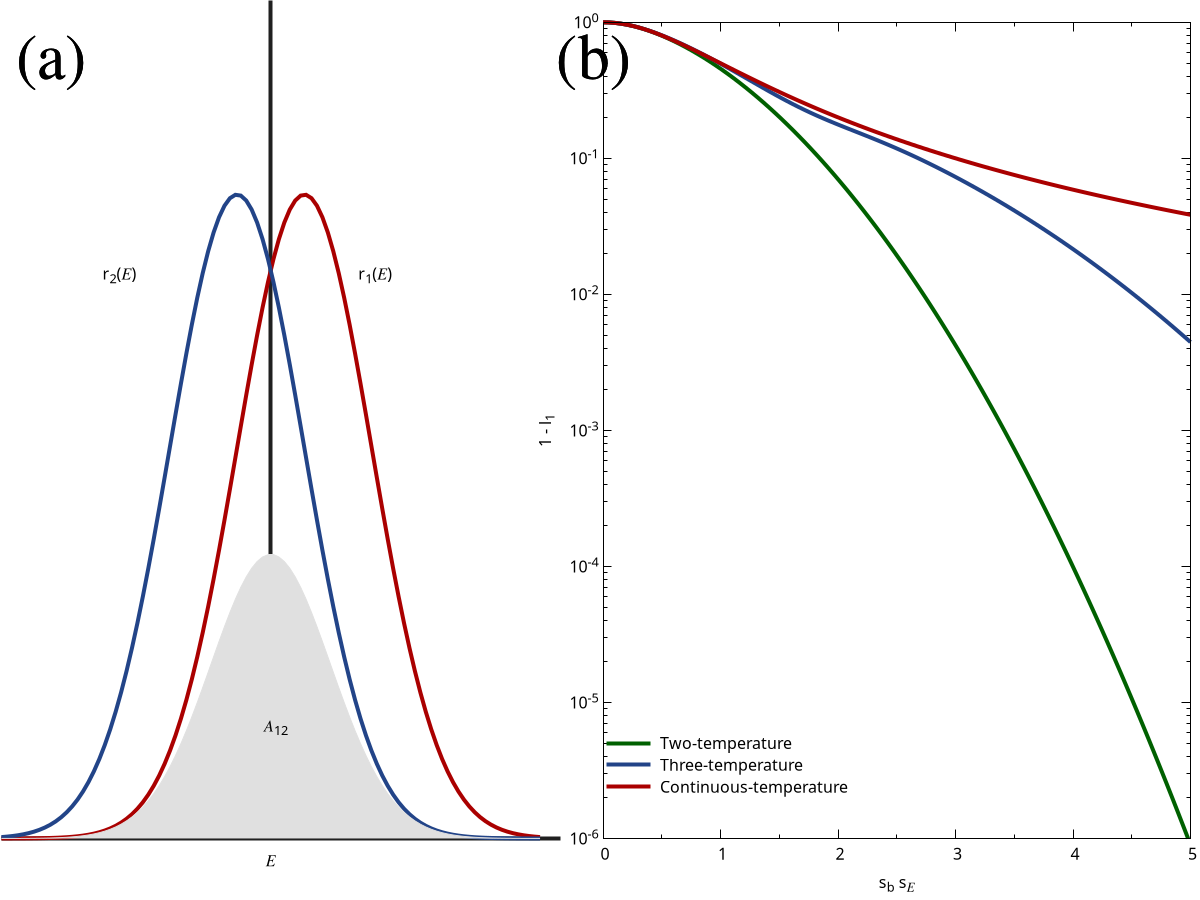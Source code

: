 #!/usr/bin/env gnuplot



set encoding cp1250 # make the minus sign longer
set terminal push
set terminal postscript eps enhanced size 10, 4.0 font "Times, 40"
set output "gausconv.eps"
set multiplot


wl = 0.45
wr = 1 - wl


n = 64*64



ldx = 0.013
ldy = 0.06
set label 10 "(a)" at screen ldx,    1 - ldy font "Times, 48"
set label 11 "(b)" at screen wl+ldx, 1 - ldy font "Times, 48"


# for color figure

color1  = "#aa0000"
color2  = "#224488"
color3  = "#006000"
color4  = "#aa00aa"

# for black/white figure

#color1 = "#000000"
#color2 = "#222222"
#color3 = "#444444"
#color4 = "#666666"

color9  = "#202020"

set style line 1  lw 4.0 lt 1 lc rgb color1  pt 10  ps 1.6
set style line 2  lw 4.0 lt 2 lc rgb color2  pt 8   ps 1.6
set style line 3  lw 4.0 lt 3 lc rgb color3  pt 4   ps 1.2
set style line 4  lw 4.0 lt 5 lc rgb color4  pt 6   ps 1.2

set style line 9  lw 4.0 lt 1 lc rgb color9  pt 1   ps 1.0

set size wl, 0.9
set origin 0, 0


set lmargin 0.1
set rmargin 0.0
set tmargin 1.0
set bmargin 2.8


unset border

set xlabel "{/Times-Italic E}"
#unset xlabel
unset xtics

unset logscale
unset ylabel
unset ytics

#set key Left reverse


ec = 0.5;
xmax = 4;
ymax = 0.45;

set label 1 "{/Symbol-Oblique r}_1({/Times-Italic E})" at  ec+0.8, 0.35 front
set label 2 "{/Symbol-Oblique r}_2({/Times-Italic E})" at -ec-2.0, 0.35 front
set label 3 "{/Times-Italic A}_{12}" at -0.1, 0.07 front

set arrow 1 from 0,0 to 0,ymax*1.2 back ls 9 nohead
set arrow 2 from -xmax,0 to xmax+0.3,0 back ls 9 nohead

plot [-xmax:xmax][0:ymax] \
  1/sqrt(2*pi)*exp(-(x-ec)**2/2) ls 1 notitle, \
  1/sqrt(2*pi)*exp(-(x+ec)**2/2) ls 2 notitle, \
  1/sqrt(2*pi)*exp(-x*x/2-ec*ec/2)/2/cosh(x*ec) w filledcurves lc rgb "#e0e0e0" notitle


unset label 1
unset label 2
unset label 3
unset arrow 1
unset arrow 2



set size wr, 1
set origin wl, 0

set lmargin 7
set rmargin 1

set border

set xlabel "{/Symbol-Oblique s}_{/Symbol-Oblique b} {/Symbol-Oblique s}_{/Times-Italic E}" offset 0, 0.5
set xtics 1.0 offset 0, 0.3
set mxtics 2

set logscale y
set format y "10^{%T}"
set ylabel "1 - {/Symbol-Oblique l}_1" offset 0.5, 0.0
set ytics 10 offset 0.5, 0
set mytics 10

set key at -0.05, 2e-6 left bottom Left reverse


rr(b, t) = exp(-b*b/2)/(1+0.5*exp(t*b*b))/2/sqrt(1 + b*b/(1+0.5*exp(t*b*b)))*(1 + b**4*(2-0.5*exp(t*b*b))/8/(1+b*b+0.5*exp(t*b*b)))

plot [0:5][1e-6:] \
  exp(-x*x/2)/sqrt(1+x*x)*(1+x**4/4/(1+x*x)**2) ls 3 t "Two-temperature", \
  rr(sqrt(3.0/8)*x,-2.5) + 2*rr(sqrt(1.5)*x,0.5) ls 2 t "Three-temperature", \
  1/(1 + x * x) ls 1 t "Continuous-temperature"


unset multiplot
unset output
set terminal pop
reset
